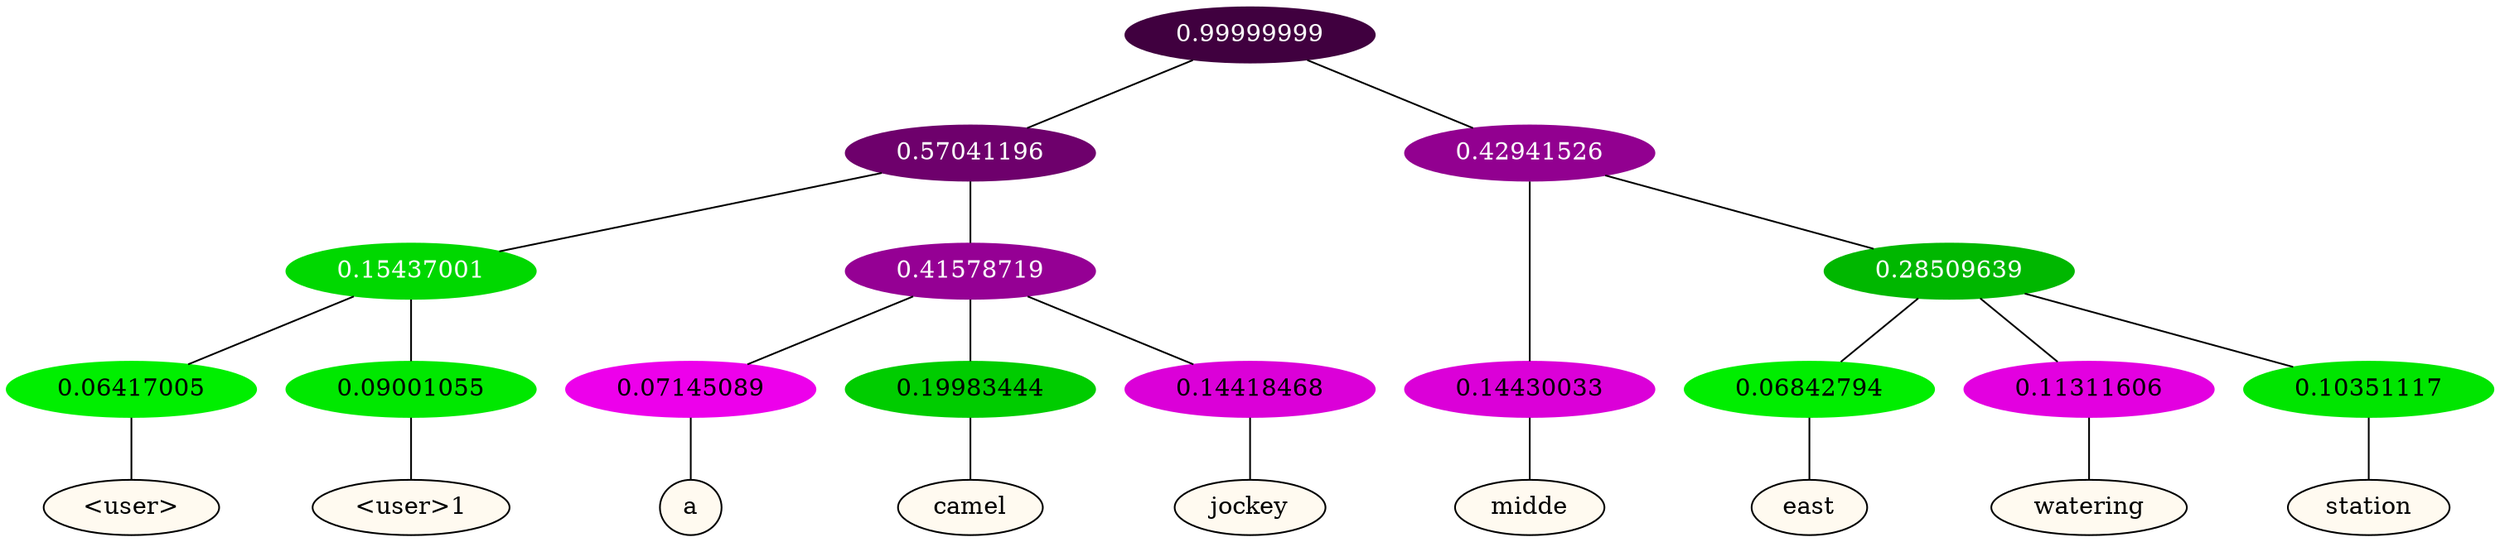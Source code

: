 graph {
	node [format=png height=0.15 nodesep=0.001 ordering=out overlap=prism overlap_scaling=0.01 ranksep=0.001 ratio=0.2 style=filled width=0.15]
	{
		rank=same
		a_w_7 [label="\<user\>" color=black fillcolor=floralwhite style="filled,solid"]
		a_w_8 [label="\<user\>1" color=black fillcolor=floralwhite style="filled,solid"]
		a_w_9 [label=a color=black fillcolor=floralwhite style="filled,solid"]
		a_w_10 [label=camel color=black fillcolor=floralwhite style="filled,solid"]
		a_w_11 [label=jockey color=black fillcolor=floralwhite style="filled,solid"]
		a_w_5 [label=midde color=black fillcolor=floralwhite style="filled,solid"]
		a_w_12 [label=east color=black fillcolor=floralwhite style="filled,solid"]
		a_w_13 [label=watering color=black fillcolor=floralwhite style="filled,solid"]
		a_w_14 [label=station color=black fillcolor=floralwhite style="filled,solid"]
	}
	a_n_7 -- a_w_7
	a_n_8 -- a_w_8
	a_n_9 -- a_w_9
	a_n_10 -- a_w_10
	a_n_11 -- a_w_11
	a_n_5 -- a_w_5
	a_n_12 -- a_w_12
	a_n_13 -- a_w_13
	a_n_14 -- a_w_14
	{
		rank=same
		a_n_7 [label=0.06417005 color="0.334 1.000 0.936" fontcolor=black]
		a_n_8 [label=0.09001055 color="0.334 1.000 0.910" fontcolor=black]
		a_n_9 [label=0.07145089 color="0.835 1.000 0.929" fontcolor=black]
		a_n_10 [label=0.19983444 color="0.334 1.000 0.800" fontcolor=black]
		a_n_11 [label=0.14418468 color="0.835 1.000 0.856" fontcolor=black]
		a_n_5 [label=0.14430033 color="0.835 1.000 0.856" fontcolor=black]
		a_n_12 [label=0.06842794 color="0.334 1.000 0.932" fontcolor=black]
		a_n_13 [label=0.11311606 color="0.835 1.000 0.887" fontcolor=black]
		a_n_14 [label=0.10351117 color="0.334 1.000 0.896" fontcolor=black]
	}
	a_n_0 [label=0.99999999 color="0.835 1.000 0.250" fontcolor=grey99]
	a_n_1 [label=0.57041196 color="0.835 1.000 0.430" fontcolor=grey99]
	a_n_0 -- a_n_1
	a_n_2 [label=0.42941526 color="0.835 1.000 0.571" fontcolor=grey99]
	a_n_0 -- a_n_2
	a_n_3 [label=0.15437001 color="0.334 1.000 0.846" fontcolor=grey99]
	a_n_1 -- a_n_3
	a_n_4 [label=0.41578719 color="0.835 1.000 0.584" fontcolor=grey99]
	a_n_1 -- a_n_4
	a_n_2 -- a_n_5
	a_n_6 [label=0.28509639 color="0.334 1.000 0.715" fontcolor=grey99]
	a_n_2 -- a_n_6
	a_n_3 -- a_n_7
	a_n_3 -- a_n_8
	a_n_4 -- a_n_9
	a_n_4 -- a_n_10
	a_n_4 -- a_n_11
	a_n_6 -- a_n_12
	a_n_6 -- a_n_13
	a_n_6 -- a_n_14
}
